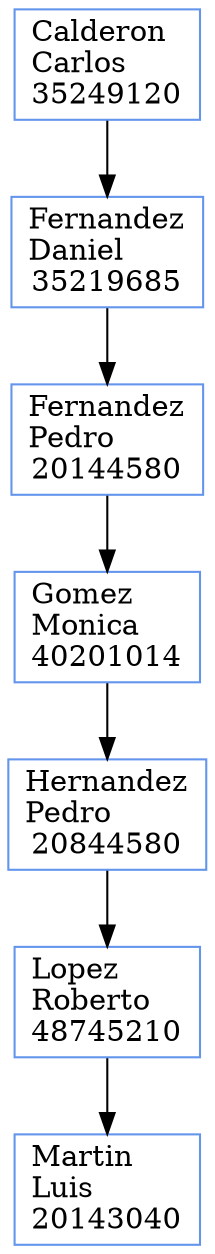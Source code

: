 digraph L {
node [shape = record, color = cornflowerblue];
nd_1 [label="Calderon\lCarlos\l35249120" ]
nd_2 [label="Fernandez\lDaniel\l35219685" ]
nd_3 [label="Fernandez\lPedro\l20144580" ]
nd_4 [label="Gomez\lMonica\l40201014" ]
nd_5 [label="Hernandez\lPedro\l20844580" ]
nd_6 [label="Lopez\lRoberto\l48745210" ]
nd_7 [label="Martin\lLuis\l20143040" ]

nd_1->nd_2->nd_3->nd_4->nd_5->nd_6->nd_7

}